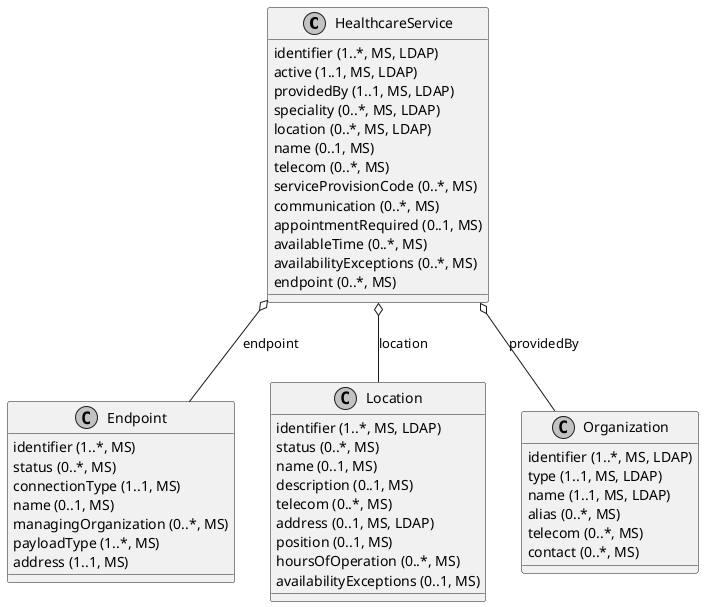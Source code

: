 @startuml ClassDiagram.HealthcareService
skinparam monochrome true
class HealthcareService {
  {field} identifier (1..*, MS, LDAP)
  {field} active (1..1, MS, LDAP)
  {field} providedBy (1..1, MS, LDAP)
  {field} speciality (0..*, MS, LDAP)
  {field} location (0..*, MS, LDAP)
  {field} name (0..1, MS)
  {field} telecom (0..*, MS)
  {field} serviceProvisionCode (0..*, MS)
  {field} communication (0..*, MS)
  {field} appointmentRequired (0..1, MS)
  {field} availableTime (0..*, MS)
  {field} availabilityExceptions (0..*, MS)
  {field} endpoint (0..*, MS)
}
class Endpoint {
  {field} identifier (1..*, MS)
  {field} status (0..*, MS)
  {field} connectionType (1..1, MS)
  {field} name (0..1, MS)
  {field} managingOrganization (0..*, MS)
  {field} payloadType (1..*, MS)
  {field} address (1..1, MS)
}
class Location {
  {field} identifier (1..*, MS, LDAP)
  {field} status (0..*, MS)
  {field} name (0..1, MS)
  {field} description (0..1, MS)
  {field} telecom (0..*, MS)
  {field} address (0..1, MS, LDAP)
  {field} position (0..1, MS)
  {field} hoursOfOperation (0..*, MS)
  {field} availabilityExceptions (0..1, MS)
}
class Organization {
  {field} identifier (1..*, MS, LDAP)
  {field} type (1..1, MS, LDAP)
  {field} name (1..1, MS, LDAP)
  {field} alias (0..*, MS)
  {field} telecom (0..*, MS)
  {field} contact (0..*, MS)
}

HealthcareService o-- Organization: providedBy
HealthcareService o-- Endpoint: endpoint
HealthcareService o-- Location: location

@enduml